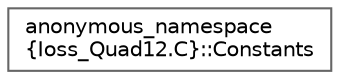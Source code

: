 digraph "Graphical Class Hierarchy"
{
 // INTERACTIVE_SVG=YES
 // LATEX_PDF_SIZE
  bgcolor="transparent";
  edge [fontname=Helvetica,fontsize=10,labelfontname=Helvetica,labelfontsize=10];
  node [fontname=Helvetica,fontsize=10,shape=box,height=0.2,width=0.4];
  rankdir="LR";
  Node0 [id="Node000000",label="anonymous_namespace\l\{Ioss_Quad12.C\}::Constants",height=0.2,width=0.4,color="grey40", fillcolor="white", style="filled",URL="$structanonymous__namespace_02Ioss__Quad12_8C_03_1_1Constants.html",tooltip=" "];
}
